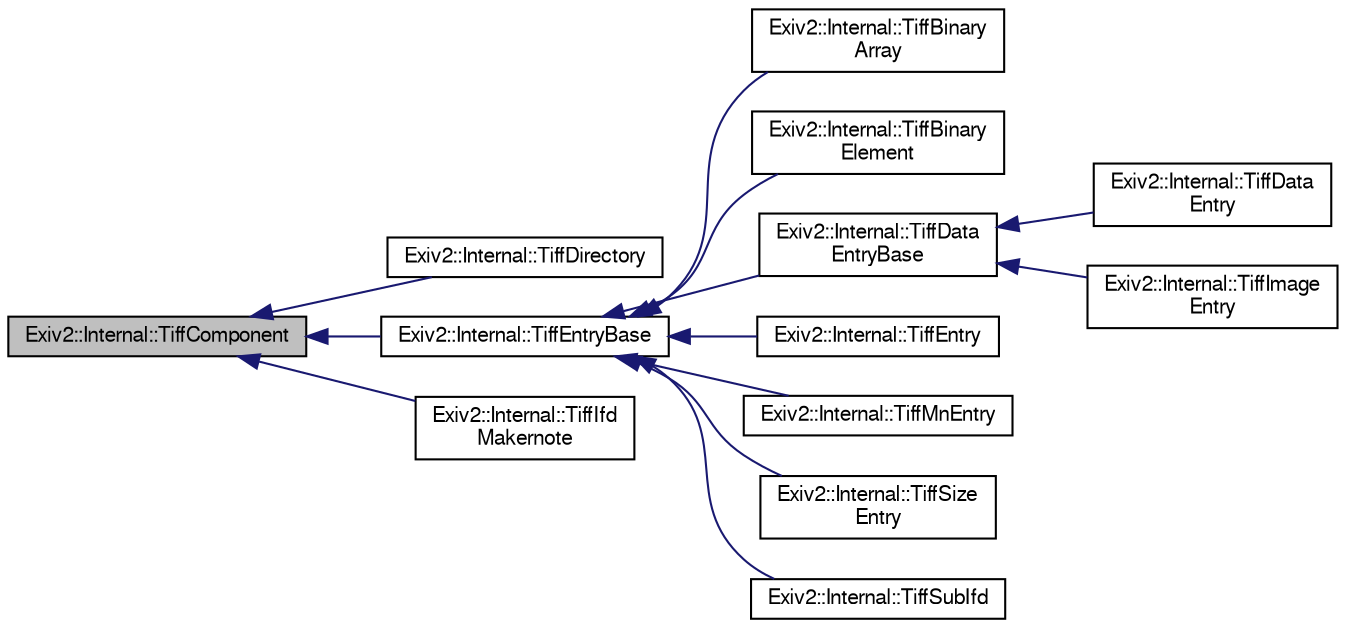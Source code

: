 digraph "Exiv2::Internal::TiffComponent"
{
  edge [fontname="FreeSans",fontsize="10",labelfontname="FreeSans",labelfontsize="10"];
  node [fontname="FreeSans",fontsize="10",shape=record];
  rankdir="LR";
  Node1 [label="Exiv2::Internal::TiffComponent",height=0.2,width=0.4,color="black", fillcolor="grey75", style="filled" fontcolor="black"];
  Node1 -> Node2 [dir="back",color="midnightblue",fontsize="10",style="solid",fontname="FreeSans"];
  Node2 [label="Exiv2::Internal::TiffDirectory",height=0.2,width=0.4,color="black", fillcolor="white", style="filled",URL="$classExiv2_1_1Internal_1_1TiffDirectory.html",tooltip="This class models a TIFF directory (Ifd). It is a composite component of the TIFF tree..."];
  Node1 -> Node3 [dir="back",color="midnightblue",fontsize="10",style="solid",fontname="FreeSans"];
  Node3 [label="Exiv2::Internal::TiffEntryBase",height=0.2,width=0.4,color="black", fillcolor="white", style="filled",URL="$classExiv2_1_1Internal_1_1TiffEntryBase.html",tooltip="This abstract base class provides the common functionality of an IFD directory entry and defines an e..."];
  Node3 -> Node4 [dir="back",color="midnightblue",fontsize="10",style="solid",fontname="FreeSans"];
  Node4 [label="Exiv2::Internal::TiffBinary\lArray",height=0.2,width=0.4,color="black", fillcolor="white", style="filled",URL="$classExiv2_1_1Internal_1_1TiffBinaryArray.html",tooltip="Composite to model an array of different tags. The tag types as well as other aspects of the array ar..."];
  Node3 -> Node5 [dir="back",color="midnightblue",fontsize="10",style="solid",fontname="FreeSans"];
  Node5 [label="Exiv2::Internal::TiffBinary\lElement",height=0.2,width=0.4,color="black", fillcolor="white", style="filled",URL="$classExiv2_1_1Internal_1_1TiffBinaryElement.html",tooltip="Element of a TiffBinaryArray. "];
  Node3 -> Node6 [dir="back",color="midnightblue",fontsize="10",style="solid",fontname="FreeSans"];
  Node6 [label="Exiv2::Internal::TiffData\lEntryBase",height=0.2,width=0.4,color="black", fillcolor="white", style="filled",URL="$classExiv2_1_1Internal_1_1TiffDataEntryBase.html",tooltip="Interface for a standard TIFF IFD entry consisting of a value which is a set of offsets to a data are..."];
  Node6 -> Node7 [dir="back",color="midnightblue",fontsize="10",style="solid",fontname="FreeSans"];
  Node7 [label="Exiv2::Internal::TiffData\lEntry",height=0.2,width=0.4,color="black", fillcolor="white", style="filled",URL="$classExiv2_1_1Internal_1_1TiffDataEntry.html",tooltip="A standard TIFF IFD entry consisting of a value which is an offset to a data area and the data area..."];
  Node6 -> Node8 [dir="back",color="midnightblue",fontsize="10",style="solid",fontname="FreeSans"];
  Node8 [label="Exiv2::Internal::TiffImage\lEntry",height=0.2,width=0.4,color="black", fillcolor="white", style="filled",URL="$classExiv2_1_1Internal_1_1TiffImageEntry.html",tooltip="A standard TIFF IFD entry consisting of a value which is an array of offsets to image data areas..."];
  Node3 -> Node9 [dir="back",color="midnightblue",fontsize="10",style="solid",fontname="FreeSans"];
  Node9 [label="Exiv2::Internal::TiffEntry",height=0.2,width=0.4,color="black", fillcolor="white", style="filled",URL="$classExiv2_1_1Internal_1_1TiffEntry.html",tooltip="A standard TIFF IFD entry. "];
  Node3 -> Node10 [dir="back",color="midnightblue",fontsize="10",style="solid",fontname="FreeSans"];
  Node10 [label="Exiv2::Internal::TiffMnEntry",height=0.2,width=0.4,color="black", fillcolor="white", style="filled",URL="$classExiv2_1_1Internal_1_1TiffMnEntry.html",tooltip="This class is the basis for Makernote support in TIFF. It contains a pointer to a concrete Makernote..."];
  Node3 -> Node11 [dir="back",color="midnightblue",fontsize="10",style="solid",fontname="FreeSans"];
  Node11 [label="Exiv2::Internal::TiffSize\lEntry",height=0.2,width=0.4,color="black", fillcolor="white", style="filled",URL="$classExiv2_1_1Internal_1_1TiffSizeEntry.html",tooltip="A TIFF IFD entry containing the size of a data area of a related TiffDataEntry. This component is use..."];
  Node3 -> Node12 [dir="back",color="midnightblue",fontsize="10",style="solid",fontname="FreeSans"];
  Node12 [label="Exiv2::Internal::TiffSubIfd",height=0.2,width=0.4,color="black", fillcolor="white", style="filled",URL="$classExiv2_1_1Internal_1_1TiffSubIfd.html",tooltip="This class models a TIFF sub-directory (sub-IFD). A sub-IFD is an entry with one or more values that ..."];
  Node1 -> Node13 [dir="back",color="midnightblue",fontsize="10",style="solid",fontname="FreeSans"];
  Node13 [label="Exiv2::Internal::TiffIfd\lMakernote",height=0.2,width=0.4,color="black", fillcolor="white", style="filled",URL="$classExiv2_1_1Internal_1_1TiffIfdMakernote.html",tooltip="Tiff IFD Makernote. This is a concrete class suitable for all IFD makernotes. "];
}

